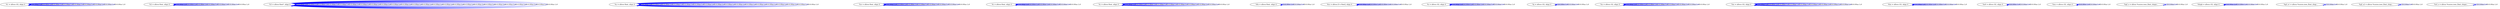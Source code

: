 digraph {
Node0x2d61d00[label="  %1 = alloca i32, align 4"];
Node0x2d61d00 -> Node0x2d61d00[label="D:0.00ns L:0",color=blue];
Node0x2d61d00 -> Node0x2d61d00[label="D:0.00ns L:0",color=blue];
Node0x2d61d00 -> Node0x2d61d00[label="D:0.00ns L:0",color=blue];
Node0x2d61d00 -> Node0x2d61d00[label="D:0.00ns L:0",color=blue];
Node0x2d61d00 -> Node0x2d61d00[label="D:0.00ns L:0",color=blue];
Node0x2d61d00 -> Node0x2d61d00[label="D:0.00ns L:0",color=blue];
Node0x2d61d00 -> Node0x2d61d00[label="D:0.00ns L:0",color=blue];
Node0x2d61d00 -> Node0x2d61d00[label="D:0.00ns L:0",color=blue];
Node0x2d61d00 -> Node0x2d61d00[label="D:0.00ns L:0",color=blue];
Node0x2d6d5f0[label="  %2 = alloca float, align 4"];
Node0x2d6d5f0 -> Node0x2d6d5f0[label="D:0.00ns L:0",color=blue];
Node0x2d6d5f0 -> Node0x2d6d5f0[label="D:0.00ns L:0",color=blue];
Node0x2d6d5f0 -> Node0x2d6d5f0[label="D:0.00ns L:0",color=blue];
Node0x2d6d5f0 -> Node0x2d6d5f0[label="D:0.00ns L:0",color=blue];
Node0x2d6d5f0 -> Node0x2d6d5f0[label="D:0.00ns L:0",color=blue];
Node0x2d6d5f0 -> Node0x2d6d5f0[label="D:0.00ns L:0",color=blue];
Node0x2d6d5f0 -> Node0x2d6d5f0[label="D:0.00ns L:0",color=blue];
Node0x2d7edd0[label="  %3 = alloca float*, align 4"];
Node0x2d7edd0 -> Node0x2d7edd0[label="D:0.00ns L:0",color=blue];
Node0x2d7edd0 -> Node0x2d7edd0[label="D:0.00ns L:0",color=blue];
Node0x2d7edd0 -> Node0x2d7edd0[label="D:0.00ns L:0",color=blue];
Node0x2d7edd0 -> Node0x2d7edd0[label="D:0.00ns L:0",color=blue];
Node0x2d7edd0 -> Node0x2d7edd0[label="D:0.00ns L:0",color=blue];
Node0x2d7edd0 -> Node0x2d7edd0[label="D:0.00ns L:0",color=blue];
Node0x2d7edd0 -> Node0x2d7edd0[label="D:0.00ns L:0",color=blue];
Node0x2d7edd0 -> Node0x2d7edd0[label="D:0.00ns L:0",color=blue];
Node0x2d7edd0 -> Node0x2d7edd0[label="D:0.00ns L:0",color=blue];
Node0x2d7edd0 -> Node0x2d7edd0[label="D:0.00ns L:0",color=blue];
Node0x2d7edd0 -> Node0x2d7edd0[label="D:0.00ns L:0",color=blue];
Node0x2d7edd0 -> Node0x2d7edd0[label="D:0.00ns L:0",color=blue];
Node0x2d7edd0 -> Node0x2d7edd0[label="D:0.00ns L:0",color=blue];
Node0x2d7edd0 -> Node0x2d7edd0[label="D:0.00ns L:0",color=blue];
Node0x2d7edd0 -> Node0x2d7edd0[label="D:0.00ns L:0",color=blue];
Node0x2d7edd0 -> Node0x2d7edd0[label="D:0.00ns L:0",color=blue];
Node0x2d7edd0 -> Node0x2d7edd0[label="D:0.00ns L:0",color=blue];
Node0x2d7edd0 -> Node0x2d7edd0[label="D:0.00ns L:0",color=blue];
Node0x2d7edd0 -> Node0x2d7edd0[label="D:0.00ns L:0",color=blue];
Node0x2d7edd0 -> Node0x2d7edd0[label="D:0.00ns L:0",color=blue];
Node0x2d7edd0 -> Node0x2d7edd0[label="D:0.00ns L:0",color=blue];
Node0x2d7edd0 -> Node0x2d7edd0[label="D:0.00ns L:0",color=blue];
Node0x2d7edd0 -> Node0x2d7edd0[label="D:0.00ns L:0",color=blue];
Node0x2d7edd0 -> Node0x2d7edd0[label="D:0.00ns L:0",color=blue];
Node0x2d7edd0 -> Node0x2d7edd0[label="D:0.00ns L:0",color=blue];
Node0x2d67f00[label="  %z = alloca float, align 4"];
Node0x2d67f00 -> Node0x2d67f00[label="D:0.00ns L:0",color=blue];
Node0x2d67f00 -> Node0x2d67f00[label="D:0.00ns L:0",color=blue];
Node0x2d67f00 -> Node0x2d67f00[label="D:0.00ns L:0",color=blue];
Node0x2d67f00 -> Node0x2d67f00[label="D:0.00ns L:0",color=blue];
Node0x2d67f00 -> Node0x2d67f00[label="D:0.00ns L:0",color=blue];
Node0x2d67f00 -> Node0x2d67f00[label="D:0.00ns L:0",color=blue];
Node0x2d67f00 -> Node0x2d67f00[label="D:0.00ns L:0",color=blue];
Node0x2d67f00 -> Node0x2d67f00[label="D:0.00ns L:0",color=blue];
Node0x2d67f00 -> Node0x2d67f00[label="D:0.00ns L:0",color=blue];
Node0x2d67f00 -> Node0x2d67f00[label="D:0.00ns L:0",color=blue];
Node0x2d67f00 -> Node0x2d67f00[label="D:0.00ns L:0",color=blue];
Node0x2d67f00 -> Node0x2d67f00[label="D:0.00ns L:0",color=blue];
Node0x2d67f00 -> Node0x2d67f00[label="D:0.00ns L:0",color=blue];
Node0x2d67f00 -> Node0x2d67f00[label="D:0.00ns L:0",color=blue];
Node0x2d67f00 -> Node0x2d67f00[label="D:0.00ns L:0",color=blue];
Node0x2d67f00 -> Node0x2d67f00[label="D:0.00ns L:0",color=blue];
Node0x2d67f00 -> Node0x2d67f00[label="D:0.00ns L:0",color=blue];
Node0x2d67fe0[label="  %w = alloca float, align 4"];
Node0x2d67fe0 -> Node0x2d67fe0[label="D:0.00ns L:0",color=blue];
Node0x2d67fe0 -> Node0x2d67fe0[label="D:0.00ns L:0",color=blue];
Node0x2d67fe0 -> Node0x2d67fe0[label="D:0.00ns L:0",color=blue];
Node0x2d67fe0 -> Node0x2d67fe0[label="D:0.00ns L:0",color=blue];
Node0x2d67fe0 -> Node0x2d67fe0[label="D:0.00ns L:0",color=blue];
Node0x2d67fe0 -> Node0x2d67fe0[label="D:0.00ns L:0",color=blue];
Node0x2d67fe0 -> Node0x2d67fe0[label="D:0.00ns L:0",color=blue];
Node0x2d67fe0 -> Node0x2d67fe0[label="D:0.00ns L:0",color=blue];
Node0x2d77750[label="  %t = alloca float, align 4"];
Node0x2d77750 -> Node0x2d77750[label="D:0.00ns L:0",color=blue];
Node0x2d77750 -> Node0x2d77750[label="D:0.00ns L:0",color=blue];
Node0x2d77750 -> Node0x2d77750[label="D:0.00ns L:0",color=blue];
Node0x2d77750 -> Node0x2d77750[label="D:0.00ns L:0",color=blue];
Node0x2d77750 -> Node0x2d77750[label="D:0.00ns L:0",color=blue];
Node0x2d77750 -> Node0x2d77750[label="D:0.00ns L:0",color=blue];
Node0x2d77830[label="  %r = alloca float, align 4"];
Node0x2d77830 -> Node0x2d77830[label="D:0.00ns L:0",color=blue];
Node0x2d77830 -> Node0x2d77830[label="D:0.00ns L:0",color=blue];
Node0x2d77830 -> Node0x2d77830[label="D:0.00ns L:0",color=blue];
Node0x2d77830 -> Node0x2d77830[label="D:0.00ns L:0",color=blue];
Node0x2d77830 -> Node0x2d77830[label="D:0.00ns L:0",color=blue];
Node0x2d77830 -> Node0x2d77830[label="D:0.00ns L:0",color=blue];
Node0x2d77830 -> Node0x2d77830[label="D:0.00ns L:0",color=blue];
Node0x2d77830 -> Node0x2d77830[label="D:0.00ns L:0",color=blue];
Node0x2d77830 -> Node0x2d77830[label="D:0.00ns L:0",color=blue];
Node0x2d77830 -> Node0x2d77830[label="D:0.00ns L:0",color=blue];
Node0x2d78620[label="  %fn = alloca float, align 4"];
Node0x2d78620 -> Node0x2d78620[label="D:0.00ns L:0",color=blue];
Node0x2d78620 -> Node0x2d78620[label="D:0.00ns L:0",color=blue];
Node0x2d78620 -> Node0x2d78620[label="D:0.00ns L:0",color=blue];
Node0x2d78700[label="  %tx = alloca [3 x float], align 4"];
Node0x2d78700 -> Node0x2d78700[label="D:0.00ns L:0",color=blue];
Node0x2d78700 -> Node0x2d78700[label="D:0.00ns L:0",color=blue];
Node0x2d78700 -> Node0x2d78700[label="D:0.00ns L:0",color=blue];
Node0x2d78700 -> Node0x2d78700[label="D:0.00ns L:0",color=blue];
Node0x2d78700 -> Node0x2d78700[label="D:0.00ns L:0",color=blue];
Node0x2d787e0[label="  %i = alloca i32, align 4"];
Node0x2d787e0 -> Node0x2d787e0[label="D:0.00ns L:0",color=blue];
Node0x2d787e0 -> Node0x2d787e0[label="D:0.00ns L:0",color=blue];
Node0x2d787e0 -> Node0x2d787e0[label="D:0.00ns L:0",color=blue];
Node0x2d787e0 -> Node0x2d787e0[label="D:0.00ns L:0",color=blue];
Node0x2d787e0 -> Node0x2d787e0[label="D:0.00ns L:0",color=blue];
Node0x2d787e0 -> Node0x2d787e0[label="D:0.00ns L:0",color=blue];
Node0x2d72820[label="  %j = alloca i32, align 4"];
Node0x2d72820 -> Node0x2d72820[label="D:0.00ns L:0",color=blue];
Node0x2d72820 -> Node0x2d72820[label="D:0.00ns L:0",color=blue];
Node0x2d72820 -> Node0x2d72820[label="D:0.00ns L:0",color=blue];
Node0x2d72900[label="  %n = alloca i32, align 4"];
Node0x2d72900 -> Node0x2d72900[label="D:0.00ns L:0",color=blue];
Node0x2d72900 -> Node0x2d72900[label="D:0.00ns L:0",color=blue];
Node0x2d72900 -> Node0x2d72900[label="D:0.00ns L:0",color=blue];
Node0x2d72900 -> Node0x2d72900[label="D:0.00ns L:0",color=blue];
Node0x2d72900 -> Node0x2d72900[label="D:0.00ns L:0",color=blue];
Node0x2d72900 -> Node0x2d72900[label="D:0.00ns L:0",color=blue];
Node0x2d72900 -> Node0x2d72900[label="D:0.00ns L:0",color=blue];
Node0x2d72900 -> Node0x2d72900[label="D:0.00ns L:0",color=blue];
Node0x2d729e0[label="  %ix = alloca i32, align 4"];
Node0x2d729e0 -> Node0x2d729e0[label="D:0.00ns L:0",color=blue];
Node0x2d729e0 -> Node0x2d729e0[label="D:0.00ns L:0",color=blue];
Node0x2d729e0 -> Node0x2d729e0[label="D:0.00ns L:0",color=blue];
Node0x2d729e0 -> Node0x2d729e0[label="D:0.00ns L:0",color=blue];
Node0x2d729e0 -> Node0x2d729e0[label="D:0.00ns L:0",color=blue];
Node0x2d729e0 -> Node0x2d729e0[label="D:0.00ns L:0",color=blue];
Node0x2d729e0 -> Node0x2d729e0[label="D:0.00ns L:0",color=blue];
Node0x2d729e0 -> Node0x2d729e0[label="D:0.00ns L:0",color=blue];
Node0x2d729e0 -> Node0x2d729e0[label="D:0.00ns L:0",color=blue];
Node0x2d729e0 -> Node0x2d729e0[label="D:0.00ns L:0",color=blue];
Node0x2d72ac0[label="  %hx = alloca i32, align 4"];
Node0x2d72ac0 -> Node0x2d72ac0[label="D:0.00ns L:0",color=blue];
Node0x2d72ac0 -> Node0x2d72ac0[label="D:0.00ns L:0",color=blue];
Node0x2d72ac0 -> Node0x2d72ac0[label="D:0.00ns L:0",color=blue];
Node0x2d72ac0 -> Node0x2d72ac0[label="D:0.00ns L:0",color=blue];
Node0x2d72ac0 -> Node0x2d72ac0[label="D:0.00ns L:0",color=blue];
Node0x2d72ba0[label="  %e0 = alloca i32, align 4"];
Node0x2d72ba0 -> Node0x2d72ba0[label="D:0.00ns L:0",color=blue];
Node0x2d72ba0 -> Node0x2d72ba0[label="D:0.00ns L:0",color=blue];
Node0x2d72ba0 -> Node0x2d72ba0[label="D:0.00ns L:0",color=blue];
Node0x2d72c80[label="  %nx = alloca i32, align 4"];
Node0x2d72c80 -> Node0x2d72c80[label="D:0.00ns L:0",color=blue];
Node0x2d72c80 -> Node0x2d72c80[label="D:0.00ns L:0",color=blue];
Node0x2d72c80 -> Node0x2d72c80[label="D:0.00ns L:0",color=blue];
Node0x2d661f0[label="  %gf_u = alloca %union.ieee_float_shape..."];
Node0x2d661f0 -> Node0x2d661f0[label="D:0.00ns L:0",color=blue];
Node0x2d661f0 -> Node0x2d661f0[label="D:0.00ns L:0",color=blue];
Node0x2d662d0[label="  %high = alloca i32, align 4"];
Node0x2d662d0 -> Node0x2d662d0[label="D:0.00ns L:0",color=blue];
Node0x2d662d0 -> Node0x2d662d0[label="D:0.00ns L:0",color=blue];
Node0x2d662d0 -> Node0x2d662d0[label="D:0.00ns L:0",color=blue];
Node0x2d662d0 -> Node0x2d662d0[label="D:0.00ns L:0",color=blue];
Node0x2d663b0[label="  %gf_u1 = alloca %union.ieee_float_shap..."];
Node0x2d663b0 -> Node0x2d663b0[label="D:0.00ns L:0",color=blue];
Node0x2d663b0 -> Node0x2d663b0[label="D:0.00ns L:0",color=blue];
Node0x2d66490[label="  %gf_u2 = alloca %union.ieee_float_shap..."];
Node0x2d66490 -> Node0x2d66490[label="D:0.00ns L:0",color=blue];
Node0x2d66490 -> Node0x2d66490[label="D:0.00ns L:0",color=blue];
Node0x2d66570[label="  %sf_u = alloca %union.ieee_float_shape..."];
Node0x2d66570 -> Node0x2d66570[label="D:0.00ns L:0",color=blue];
Node0x2d66570 -> Node0x2d66570[label="D:0.00ns L:0",color=blue];
}
